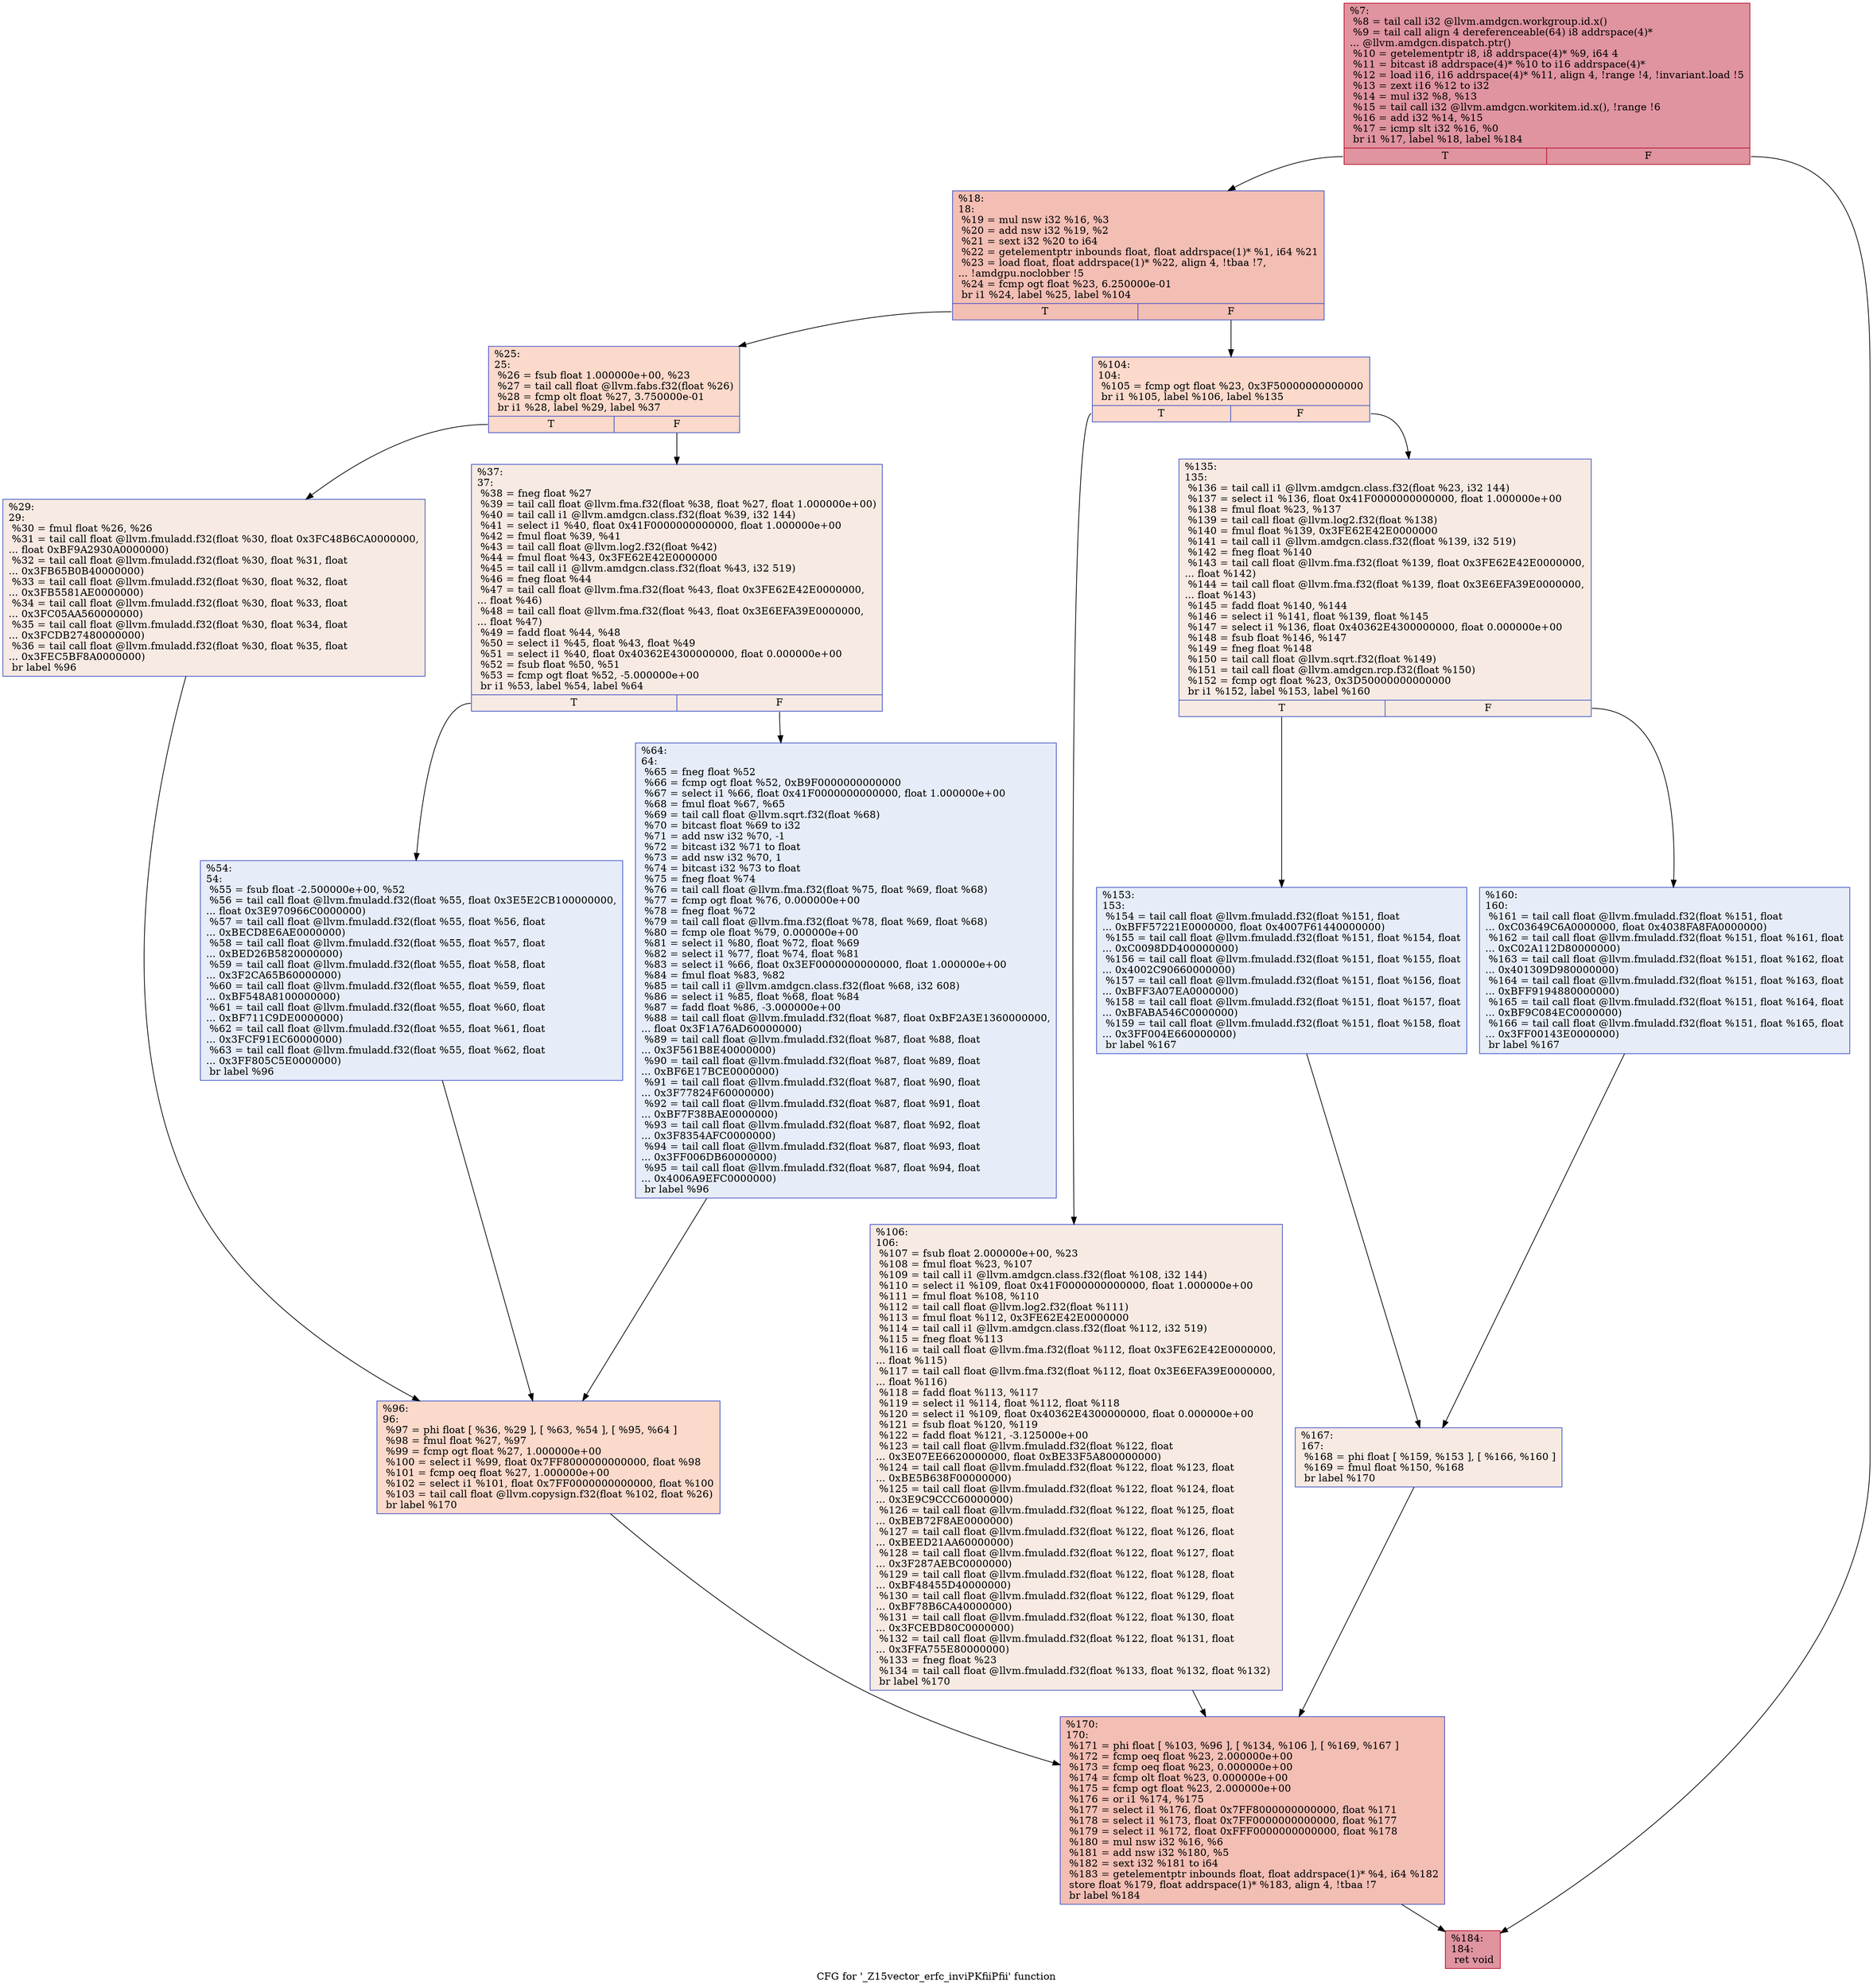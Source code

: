 digraph "CFG for '_Z15vector_erfc_inviPKfiiPfii' function" {
	label="CFG for '_Z15vector_erfc_inviPKfiiPfii' function";

	Node0x5714df0 [shape=record,color="#b70d28ff", style=filled, fillcolor="#b70d2870",label="{%7:\l  %8 = tail call i32 @llvm.amdgcn.workgroup.id.x()\l  %9 = tail call align 4 dereferenceable(64) i8 addrspace(4)*\l... @llvm.amdgcn.dispatch.ptr()\l  %10 = getelementptr i8, i8 addrspace(4)* %9, i64 4\l  %11 = bitcast i8 addrspace(4)* %10 to i16 addrspace(4)*\l  %12 = load i16, i16 addrspace(4)* %11, align 4, !range !4, !invariant.load !5\l  %13 = zext i16 %12 to i32\l  %14 = mul i32 %8, %13\l  %15 = tail call i32 @llvm.amdgcn.workitem.id.x(), !range !6\l  %16 = add i32 %14, %15\l  %17 = icmp slt i32 %16, %0\l  br i1 %17, label %18, label %184\l|{<s0>T|<s1>F}}"];
	Node0x5714df0:s0 -> Node0x5716d20;
	Node0x5714df0:s1 -> Node0x5716db0;
	Node0x5716d20 [shape=record,color="#3d50c3ff", style=filled, fillcolor="#e36c5570",label="{%18:\l18:                                               \l  %19 = mul nsw i32 %16, %3\l  %20 = add nsw i32 %19, %2\l  %21 = sext i32 %20 to i64\l  %22 = getelementptr inbounds float, float addrspace(1)* %1, i64 %21\l  %23 = load float, float addrspace(1)* %22, align 4, !tbaa !7,\l... !amdgpu.noclobber !5\l  %24 = fcmp ogt float %23, 6.250000e-01\l  br i1 %24, label %25, label %104\l|{<s0>T|<s1>F}}"];
	Node0x5716d20:s0 -> Node0x5718400;
	Node0x5716d20:s1 -> Node0x5718490;
	Node0x5718400 [shape=record,color="#3d50c3ff", style=filled, fillcolor="#f7a88970",label="{%25:\l25:                                               \l  %26 = fsub float 1.000000e+00, %23\l  %27 = tail call float @llvm.fabs.f32(float %26)\l  %28 = fcmp olt float %27, 3.750000e-01\l  br i1 %28, label %29, label %37\l|{<s0>T|<s1>F}}"];
	Node0x5718400:s0 -> Node0x57188f0;
	Node0x5718400:s1 -> Node0x5718980;
	Node0x57188f0 [shape=record,color="#3d50c3ff", style=filled, fillcolor="#eed0c070",label="{%29:\l29:                                               \l  %30 = fmul float %26, %26\l  %31 = tail call float @llvm.fmuladd.f32(float %30, float 0x3FC48B6CA0000000,\l... float 0xBF9A2930A0000000)\l  %32 = tail call float @llvm.fmuladd.f32(float %30, float %31, float\l... 0x3FB65B0B40000000)\l  %33 = tail call float @llvm.fmuladd.f32(float %30, float %32, float\l... 0x3FB5581AE0000000)\l  %34 = tail call float @llvm.fmuladd.f32(float %30, float %33, float\l... 0x3FC05AA560000000)\l  %35 = tail call float @llvm.fmuladd.f32(float %30, float %34, float\l... 0x3FCDB27480000000)\l  %36 = tail call float @llvm.fmuladd.f32(float %30, float %35, float\l... 0x3FEC5BF8A0000000)\l  br label %96\l}"];
	Node0x57188f0 -> Node0x57196e0;
	Node0x5718980 [shape=record,color="#3d50c3ff", style=filled, fillcolor="#eed0c070",label="{%37:\l37:                                               \l  %38 = fneg float %27\l  %39 = tail call float @llvm.fma.f32(float %38, float %27, float 1.000000e+00)\l  %40 = tail call i1 @llvm.amdgcn.class.f32(float %39, i32 144)\l  %41 = select i1 %40, float 0x41F0000000000000, float 1.000000e+00\l  %42 = fmul float %39, %41\l  %43 = tail call float @llvm.log2.f32(float %42)\l  %44 = fmul float %43, 0x3FE62E42E0000000\l  %45 = tail call i1 @llvm.amdgcn.class.f32(float %43, i32 519)\l  %46 = fneg float %44\l  %47 = tail call float @llvm.fma.f32(float %43, float 0x3FE62E42E0000000,\l... float %46)\l  %48 = tail call float @llvm.fma.f32(float %43, float 0x3E6EFA39E0000000,\l... float %47)\l  %49 = fadd float %44, %48\l  %50 = select i1 %45, float %43, float %49\l  %51 = select i1 %40, float 0x40362E4300000000, float 0.000000e+00\l  %52 = fsub float %50, %51\l  %53 = fcmp ogt float %52, -5.000000e+00\l  br i1 %53, label %54, label %64\l|{<s0>T|<s1>F}}"];
	Node0x5718980:s0 -> Node0x571a960;
	Node0x5718980:s1 -> Node0x571a9f0;
	Node0x571a960 [shape=record,color="#3d50c3ff", style=filled, fillcolor="#c7d7f070",label="{%54:\l54:                                               \l  %55 = fsub float -2.500000e+00, %52\l  %56 = tail call float @llvm.fmuladd.f32(float %55, float 0x3E5E2CB100000000,\l... float 0x3E970966C0000000)\l  %57 = tail call float @llvm.fmuladd.f32(float %55, float %56, float\l... 0xBECD8E6AE0000000)\l  %58 = tail call float @llvm.fmuladd.f32(float %55, float %57, float\l... 0xBED26B5820000000)\l  %59 = tail call float @llvm.fmuladd.f32(float %55, float %58, float\l... 0x3F2CA65B60000000)\l  %60 = tail call float @llvm.fmuladd.f32(float %55, float %59, float\l... 0xBF548A8100000000)\l  %61 = tail call float @llvm.fmuladd.f32(float %55, float %60, float\l... 0xBF711C9DE0000000)\l  %62 = tail call float @llvm.fmuladd.f32(float %55, float %61, float\l... 0x3FCF91EC60000000)\l  %63 = tail call float @llvm.fmuladd.f32(float %55, float %62, float\l... 0x3FF805C5E0000000)\l  br label %96\l}"];
	Node0x571a960 -> Node0x57196e0;
	Node0x571a9f0 [shape=record,color="#3d50c3ff", style=filled, fillcolor="#c7d7f070",label="{%64:\l64:                                               \l  %65 = fneg float %52\l  %66 = fcmp ogt float %52, 0xB9F0000000000000\l  %67 = select i1 %66, float 0x41F0000000000000, float 1.000000e+00\l  %68 = fmul float %67, %65\l  %69 = tail call float @llvm.sqrt.f32(float %68)\l  %70 = bitcast float %69 to i32\l  %71 = add nsw i32 %70, -1\l  %72 = bitcast i32 %71 to float\l  %73 = add nsw i32 %70, 1\l  %74 = bitcast i32 %73 to float\l  %75 = fneg float %74\l  %76 = tail call float @llvm.fma.f32(float %75, float %69, float %68)\l  %77 = fcmp ogt float %76, 0.000000e+00\l  %78 = fneg float %72\l  %79 = tail call float @llvm.fma.f32(float %78, float %69, float %68)\l  %80 = fcmp ole float %79, 0.000000e+00\l  %81 = select i1 %80, float %72, float %69\l  %82 = select i1 %77, float %74, float %81\l  %83 = select i1 %66, float 0x3EF0000000000000, float 1.000000e+00\l  %84 = fmul float %83, %82\l  %85 = tail call i1 @llvm.amdgcn.class.f32(float %68, i32 608)\l  %86 = select i1 %85, float %68, float %84\l  %87 = fadd float %86, -3.000000e+00\l  %88 = tail call float @llvm.fmuladd.f32(float %87, float 0xBF2A3E1360000000,\l... float 0x3F1A76AD60000000)\l  %89 = tail call float @llvm.fmuladd.f32(float %87, float %88, float\l... 0x3F561B8E40000000)\l  %90 = tail call float @llvm.fmuladd.f32(float %87, float %89, float\l... 0xBF6E17BCE0000000)\l  %91 = tail call float @llvm.fmuladd.f32(float %87, float %90, float\l... 0x3F77824F60000000)\l  %92 = tail call float @llvm.fmuladd.f32(float %87, float %91, float\l... 0xBF7F38BAE0000000)\l  %93 = tail call float @llvm.fmuladd.f32(float %87, float %92, float\l... 0x3F8354AFC0000000)\l  %94 = tail call float @llvm.fmuladd.f32(float %87, float %93, float\l... 0x3FF006DB60000000)\l  %95 = tail call float @llvm.fmuladd.f32(float %87, float %94, float\l... 0x4006A9EFC0000000)\l  br label %96\l}"];
	Node0x571a9f0 -> Node0x57196e0;
	Node0x57196e0 [shape=record,color="#3d50c3ff", style=filled, fillcolor="#f7a88970",label="{%96:\l96:                                               \l  %97 = phi float [ %36, %29 ], [ %63, %54 ], [ %95, %64 ]\l  %98 = fmul float %27, %97\l  %99 = fcmp ogt float %27, 1.000000e+00\l  %100 = select i1 %99, float 0x7FF8000000000000, float %98\l  %101 = fcmp oeq float %27, 1.000000e+00\l  %102 = select i1 %101, float 0x7FF0000000000000, float %100\l  %103 = tail call float @llvm.copysign.f32(float %102, float %26)\l  br label %170\l}"];
	Node0x57196e0 -> Node0x571dd70;
	Node0x5718490 [shape=record,color="#3d50c3ff", style=filled, fillcolor="#f7a88970",label="{%104:\l104:                                              \l  %105 = fcmp ogt float %23, 0x3F50000000000000\l  br i1 %105, label %106, label %135\l|{<s0>T|<s1>F}}"];
	Node0x5718490:s0 -> Node0x571df00;
	Node0x5718490:s1 -> Node0x571df90;
	Node0x571df00 [shape=record,color="#3d50c3ff", style=filled, fillcolor="#eed0c070",label="{%106:\l106:                                              \l  %107 = fsub float 2.000000e+00, %23\l  %108 = fmul float %23, %107\l  %109 = tail call i1 @llvm.amdgcn.class.f32(float %108, i32 144)\l  %110 = select i1 %109, float 0x41F0000000000000, float 1.000000e+00\l  %111 = fmul float %108, %110\l  %112 = tail call float @llvm.log2.f32(float %111)\l  %113 = fmul float %112, 0x3FE62E42E0000000\l  %114 = tail call i1 @llvm.amdgcn.class.f32(float %112, i32 519)\l  %115 = fneg float %113\l  %116 = tail call float @llvm.fma.f32(float %112, float 0x3FE62E42E0000000,\l... float %115)\l  %117 = tail call float @llvm.fma.f32(float %112, float 0x3E6EFA39E0000000,\l... float %116)\l  %118 = fadd float %113, %117\l  %119 = select i1 %114, float %112, float %118\l  %120 = select i1 %109, float 0x40362E4300000000, float 0.000000e+00\l  %121 = fsub float %120, %119\l  %122 = fadd float %121, -3.125000e+00\l  %123 = tail call float @llvm.fmuladd.f32(float %122, float\l... 0x3E07EE6620000000, float 0xBE33F5A800000000)\l  %124 = tail call float @llvm.fmuladd.f32(float %122, float %123, float\l... 0xBE5B638F00000000)\l  %125 = tail call float @llvm.fmuladd.f32(float %122, float %124, float\l... 0x3E9C9CCC60000000)\l  %126 = tail call float @llvm.fmuladd.f32(float %122, float %125, float\l... 0xBEB72F8AE0000000)\l  %127 = tail call float @llvm.fmuladd.f32(float %122, float %126, float\l... 0xBEED21AA60000000)\l  %128 = tail call float @llvm.fmuladd.f32(float %122, float %127, float\l... 0x3F287AEBC0000000)\l  %129 = tail call float @llvm.fmuladd.f32(float %122, float %128, float\l... 0xBF48455D40000000)\l  %130 = tail call float @llvm.fmuladd.f32(float %122, float %129, float\l... 0xBF78B6CA40000000)\l  %131 = tail call float @llvm.fmuladd.f32(float %122, float %130, float\l... 0x3FCEBD80C0000000)\l  %132 = tail call float @llvm.fmuladd.f32(float %122, float %131, float\l... 0x3FFA755E80000000)\l  %133 = fneg float %23\l  %134 = tail call float @llvm.fmuladd.f32(float %133, float %132, float %132)\l  br label %170\l}"];
	Node0x571df00 -> Node0x571dd70;
	Node0x571df90 [shape=record,color="#3d50c3ff", style=filled, fillcolor="#eed0c070",label="{%135:\l135:                                              \l  %136 = tail call i1 @llvm.amdgcn.class.f32(float %23, i32 144)\l  %137 = select i1 %136, float 0x41F0000000000000, float 1.000000e+00\l  %138 = fmul float %23, %137\l  %139 = tail call float @llvm.log2.f32(float %138)\l  %140 = fmul float %139, 0x3FE62E42E0000000\l  %141 = tail call i1 @llvm.amdgcn.class.f32(float %139, i32 519)\l  %142 = fneg float %140\l  %143 = tail call float @llvm.fma.f32(float %139, float 0x3FE62E42E0000000,\l... float %142)\l  %144 = tail call float @llvm.fma.f32(float %139, float 0x3E6EFA39E0000000,\l... float %143)\l  %145 = fadd float %140, %144\l  %146 = select i1 %141, float %139, float %145\l  %147 = select i1 %136, float 0x40362E4300000000, float 0.000000e+00\l  %148 = fsub float %146, %147\l  %149 = fneg float %148\l  %150 = tail call float @llvm.sqrt.f32(float %149)\l  %151 = tail call float @llvm.amdgcn.rcp.f32(float %150)\l  %152 = fcmp ogt float %23, 0x3D50000000000000\l  br i1 %152, label %153, label %160\l|{<s0>T|<s1>F}}"];
	Node0x571df90:s0 -> Node0x5721a30;
	Node0x571df90:s1 -> Node0x5721ac0;
	Node0x5721a30 [shape=record,color="#3d50c3ff", style=filled, fillcolor="#c7d7f070",label="{%153:\l153:                                              \l  %154 = tail call float @llvm.fmuladd.f32(float %151, float\l... 0xBFF57221E0000000, float 0x4007F61440000000)\l  %155 = tail call float @llvm.fmuladd.f32(float %151, float %154, float\l... 0xC0098DD400000000)\l  %156 = tail call float @llvm.fmuladd.f32(float %151, float %155, float\l... 0x4002C90660000000)\l  %157 = tail call float @llvm.fmuladd.f32(float %151, float %156, float\l... 0xBFF3A07EA0000000)\l  %158 = tail call float @llvm.fmuladd.f32(float %151, float %157, float\l... 0xBFABA546C0000000)\l  %159 = tail call float @llvm.fmuladd.f32(float %151, float %158, float\l... 0x3FF004E660000000)\l  br label %167\l}"];
	Node0x5721a30 -> Node0x5722520;
	Node0x5721ac0 [shape=record,color="#3d50c3ff", style=filled, fillcolor="#c7d7f070",label="{%160:\l160:                                              \l  %161 = tail call float @llvm.fmuladd.f32(float %151, float\l... 0xC03649C6A0000000, float 0x4038FA8FA0000000)\l  %162 = tail call float @llvm.fmuladd.f32(float %151, float %161, float\l... 0xC02A112D80000000)\l  %163 = tail call float @llvm.fmuladd.f32(float %151, float %162, float\l... 0x401309D980000000)\l  %164 = tail call float @llvm.fmuladd.f32(float %151, float %163, float\l... 0xBFF9194880000000)\l  %165 = tail call float @llvm.fmuladd.f32(float %151, float %164, float\l... 0xBF9C084EC0000000)\l  %166 = tail call float @llvm.fmuladd.f32(float %151, float %165, float\l... 0x3FF00143E0000000)\l  br label %167\l}"];
	Node0x5721ac0 -> Node0x5722520;
	Node0x5722520 [shape=record,color="#3d50c3ff", style=filled, fillcolor="#eed0c070",label="{%167:\l167:                                              \l  %168 = phi float [ %159, %153 ], [ %166, %160 ]\l  %169 = fmul float %150, %168\l  br label %170\l}"];
	Node0x5722520 -> Node0x571dd70;
	Node0x571dd70 [shape=record,color="#3d50c3ff", style=filled, fillcolor="#e36c5570",label="{%170:\l170:                                              \l  %171 = phi float [ %103, %96 ], [ %134, %106 ], [ %169, %167 ]\l  %172 = fcmp oeq float %23, 2.000000e+00\l  %173 = fcmp oeq float %23, 0.000000e+00\l  %174 = fcmp olt float %23, 0.000000e+00\l  %175 = fcmp ogt float %23, 2.000000e+00\l  %176 = or i1 %174, %175\l  %177 = select i1 %176, float 0x7FF8000000000000, float %171\l  %178 = select i1 %173, float 0x7FF0000000000000, float %177\l  %179 = select i1 %172, float 0xFFF0000000000000, float %178\l  %180 = mul nsw i32 %16, %6\l  %181 = add nsw i32 %180, %5\l  %182 = sext i32 %181 to i64\l  %183 = getelementptr inbounds float, float addrspace(1)* %4, i64 %182\l  store float %179, float addrspace(1)* %183, align 4, !tbaa !7\l  br label %184\l}"];
	Node0x571dd70 -> Node0x5716db0;
	Node0x5716db0 [shape=record,color="#b70d28ff", style=filled, fillcolor="#b70d2870",label="{%184:\l184:                                              \l  ret void\l}"];
}
